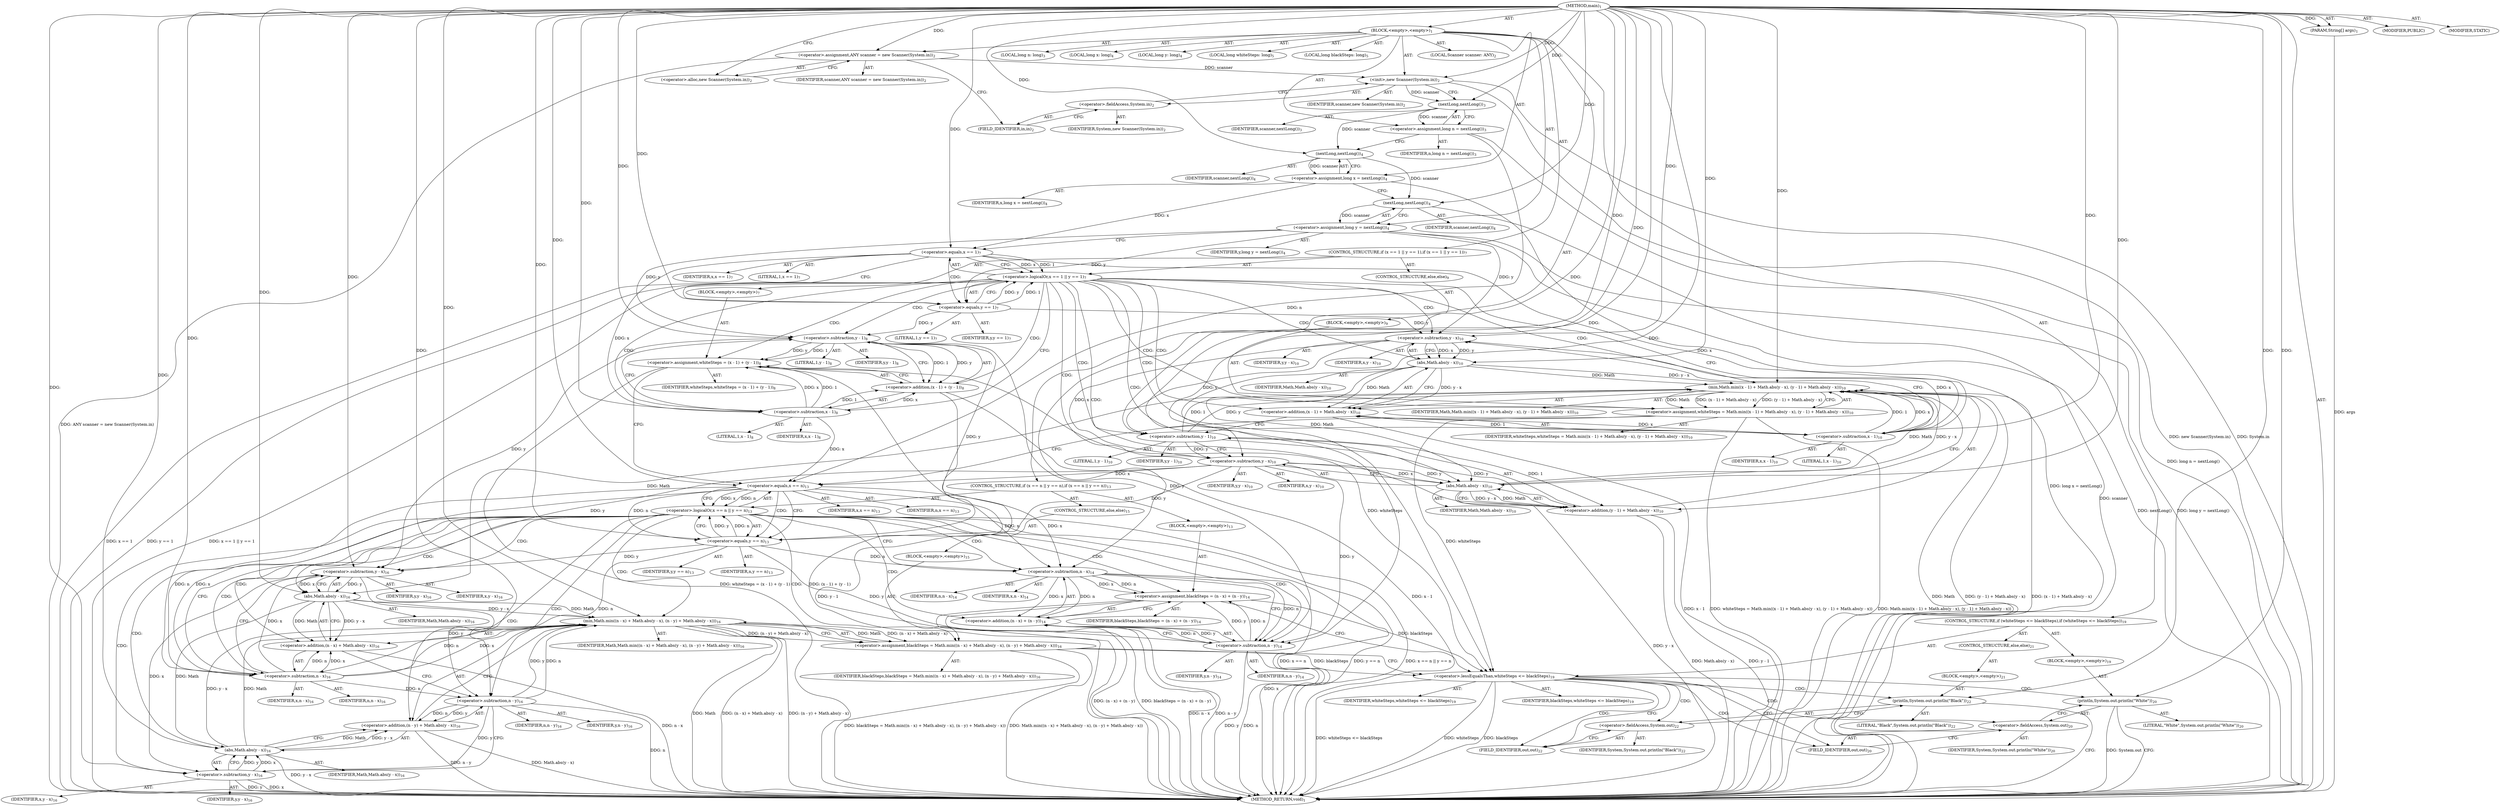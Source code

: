 digraph "main" {  
"19" [label = <(METHOD,main)<SUB>1</SUB>> ]
"20" [label = <(PARAM,String[] args)<SUB>1</SUB>> ]
"21" [label = <(BLOCK,&lt;empty&gt;,&lt;empty&gt;)<SUB>1</SUB>> ]
"4" [label = <(LOCAL,Scanner scanner: ANY)<SUB>2</SUB>> ]
"22" [label = <(&lt;operator&gt;.assignment,ANY scanner = new Scanner(System.in))<SUB>2</SUB>> ]
"23" [label = <(IDENTIFIER,scanner,ANY scanner = new Scanner(System.in))<SUB>2</SUB>> ]
"24" [label = <(&lt;operator&gt;.alloc,new Scanner(System.in))<SUB>2</SUB>> ]
"25" [label = <(&lt;init&gt;,new Scanner(System.in))<SUB>2</SUB>> ]
"3" [label = <(IDENTIFIER,scanner,new Scanner(System.in))<SUB>2</SUB>> ]
"26" [label = <(&lt;operator&gt;.fieldAccess,System.in)<SUB>2</SUB>> ]
"27" [label = <(IDENTIFIER,System,new Scanner(System.in))<SUB>2</SUB>> ]
"28" [label = <(FIELD_IDENTIFIER,in,in)<SUB>2</SUB>> ]
"29" [label = <(LOCAL,long n: long)<SUB>3</SUB>> ]
"30" [label = <(&lt;operator&gt;.assignment,long n = nextLong())<SUB>3</SUB>> ]
"31" [label = <(IDENTIFIER,n,long n = nextLong())<SUB>3</SUB>> ]
"32" [label = <(nextLong,nextLong())<SUB>3</SUB>> ]
"33" [label = <(IDENTIFIER,scanner,nextLong())<SUB>3</SUB>> ]
"34" [label = <(LOCAL,long x: long)<SUB>4</SUB>> ]
"35" [label = <(LOCAL,long y: long)<SUB>4</SUB>> ]
"36" [label = <(&lt;operator&gt;.assignment,long x = nextLong())<SUB>4</SUB>> ]
"37" [label = <(IDENTIFIER,x,long x = nextLong())<SUB>4</SUB>> ]
"38" [label = <(nextLong,nextLong())<SUB>4</SUB>> ]
"39" [label = <(IDENTIFIER,scanner,nextLong())<SUB>4</SUB>> ]
"40" [label = <(&lt;operator&gt;.assignment,long y = nextLong())<SUB>4</SUB>> ]
"41" [label = <(IDENTIFIER,y,long y = nextLong())<SUB>4</SUB>> ]
"42" [label = <(nextLong,nextLong())<SUB>4</SUB>> ]
"43" [label = <(IDENTIFIER,scanner,nextLong())<SUB>4</SUB>> ]
"44" [label = <(LOCAL,long whiteSteps: long)<SUB>5</SUB>> ]
"45" [label = <(LOCAL,long blackSteps: long)<SUB>5</SUB>> ]
"46" [label = <(CONTROL_STRUCTURE,if (x == 1 || y == 1),if (x == 1 || y == 1))<SUB>7</SUB>> ]
"47" [label = <(&lt;operator&gt;.logicalOr,x == 1 || y == 1)<SUB>7</SUB>> ]
"48" [label = <(&lt;operator&gt;.equals,x == 1)<SUB>7</SUB>> ]
"49" [label = <(IDENTIFIER,x,x == 1)<SUB>7</SUB>> ]
"50" [label = <(LITERAL,1,x == 1)<SUB>7</SUB>> ]
"51" [label = <(&lt;operator&gt;.equals,y == 1)<SUB>7</SUB>> ]
"52" [label = <(IDENTIFIER,y,y == 1)<SUB>7</SUB>> ]
"53" [label = <(LITERAL,1,y == 1)<SUB>7</SUB>> ]
"54" [label = <(BLOCK,&lt;empty&gt;,&lt;empty&gt;)<SUB>7</SUB>> ]
"55" [label = <(&lt;operator&gt;.assignment,whiteSteps = (x - 1) + (y - 1))<SUB>8</SUB>> ]
"56" [label = <(IDENTIFIER,whiteSteps,whiteSteps = (x - 1) + (y - 1))<SUB>8</SUB>> ]
"57" [label = <(&lt;operator&gt;.addition,(x - 1) + (y - 1))<SUB>8</SUB>> ]
"58" [label = <(&lt;operator&gt;.subtraction,x - 1)<SUB>8</SUB>> ]
"59" [label = <(IDENTIFIER,x,x - 1)<SUB>8</SUB>> ]
"60" [label = <(LITERAL,1,x - 1)<SUB>8</SUB>> ]
"61" [label = <(&lt;operator&gt;.subtraction,y - 1)<SUB>8</SUB>> ]
"62" [label = <(IDENTIFIER,y,y - 1)<SUB>8</SUB>> ]
"63" [label = <(LITERAL,1,y - 1)<SUB>8</SUB>> ]
"64" [label = <(CONTROL_STRUCTURE,else,else)<SUB>9</SUB>> ]
"65" [label = <(BLOCK,&lt;empty&gt;,&lt;empty&gt;)<SUB>9</SUB>> ]
"66" [label = <(&lt;operator&gt;.assignment,whiteSteps = Math.min((x - 1) + Math.abs(y - x), (y - 1) + Math.abs(y - x)))<SUB>10</SUB>> ]
"67" [label = <(IDENTIFIER,whiteSteps,whiteSteps = Math.min((x - 1) + Math.abs(y - x), (y - 1) + Math.abs(y - x)))<SUB>10</SUB>> ]
"68" [label = <(min,Math.min((x - 1) + Math.abs(y - x), (y - 1) + Math.abs(y - x)))<SUB>10</SUB>> ]
"69" [label = <(IDENTIFIER,Math,Math.min((x - 1) + Math.abs(y - x), (y - 1) + Math.abs(y - x)))<SUB>10</SUB>> ]
"70" [label = <(&lt;operator&gt;.addition,(x - 1) + Math.abs(y - x))<SUB>10</SUB>> ]
"71" [label = <(&lt;operator&gt;.subtraction,x - 1)<SUB>10</SUB>> ]
"72" [label = <(IDENTIFIER,x,x - 1)<SUB>10</SUB>> ]
"73" [label = <(LITERAL,1,x - 1)<SUB>10</SUB>> ]
"74" [label = <(abs,Math.abs(y - x))<SUB>10</SUB>> ]
"75" [label = <(IDENTIFIER,Math,Math.abs(y - x))<SUB>10</SUB>> ]
"76" [label = <(&lt;operator&gt;.subtraction,y - x)<SUB>10</SUB>> ]
"77" [label = <(IDENTIFIER,y,y - x)<SUB>10</SUB>> ]
"78" [label = <(IDENTIFIER,x,y - x)<SUB>10</SUB>> ]
"79" [label = <(&lt;operator&gt;.addition,(y - 1) + Math.abs(y - x))<SUB>10</SUB>> ]
"80" [label = <(&lt;operator&gt;.subtraction,y - 1)<SUB>10</SUB>> ]
"81" [label = <(IDENTIFIER,y,y - 1)<SUB>10</SUB>> ]
"82" [label = <(LITERAL,1,y - 1)<SUB>10</SUB>> ]
"83" [label = <(abs,Math.abs(y - x))<SUB>10</SUB>> ]
"84" [label = <(IDENTIFIER,Math,Math.abs(y - x))<SUB>10</SUB>> ]
"85" [label = <(&lt;operator&gt;.subtraction,y - x)<SUB>10</SUB>> ]
"86" [label = <(IDENTIFIER,y,y - x)<SUB>10</SUB>> ]
"87" [label = <(IDENTIFIER,x,y - x)<SUB>10</SUB>> ]
"88" [label = <(CONTROL_STRUCTURE,if (x == n || y == n),if (x == n || y == n))<SUB>13</SUB>> ]
"89" [label = <(&lt;operator&gt;.logicalOr,x == n || y == n)<SUB>13</SUB>> ]
"90" [label = <(&lt;operator&gt;.equals,x == n)<SUB>13</SUB>> ]
"91" [label = <(IDENTIFIER,x,x == n)<SUB>13</SUB>> ]
"92" [label = <(IDENTIFIER,n,x == n)<SUB>13</SUB>> ]
"93" [label = <(&lt;operator&gt;.equals,y == n)<SUB>13</SUB>> ]
"94" [label = <(IDENTIFIER,y,y == n)<SUB>13</SUB>> ]
"95" [label = <(IDENTIFIER,n,y == n)<SUB>13</SUB>> ]
"96" [label = <(BLOCK,&lt;empty&gt;,&lt;empty&gt;)<SUB>13</SUB>> ]
"97" [label = <(&lt;operator&gt;.assignment,blackSteps = (n - x) + (n - y))<SUB>14</SUB>> ]
"98" [label = <(IDENTIFIER,blackSteps,blackSteps = (n - x) + (n - y))<SUB>14</SUB>> ]
"99" [label = <(&lt;operator&gt;.addition,(n - x) + (n - y))<SUB>14</SUB>> ]
"100" [label = <(&lt;operator&gt;.subtraction,n - x)<SUB>14</SUB>> ]
"101" [label = <(IDENTIFIER,n,n - x)<SUB>14</SUB>> ]
"102" [label = <(IDENTIFIER,x,n - x)<SUB>14</SUB>> ]
"103" [label = <(&lt;operator&gt;.subtraction,n - y)<SUB>14</SUB>> ]
"104" [label = <(IDENTIFIER,n,n - y)<SUB>14</SUB>> ]
"105" [label = <(IDENTIFIER,y,n - y)<SUB>14</SUB>> ]
"106" [label = <(CONTROL_STRUCTURE,else,else)<SUB>15</SUB>> ]
"107" [label = <(BLOCK,&lt;empty&gt;,&lt;empty&gt;)<SUB>15</SUB>> ]
"108" [label = <(&lt;operator&gt;.assignment,blackSteps = Math.min((n - x) + Math.abs(y - x), (n - y) + Math.abs(y - x)))<SUB>16</SUB>> ]
"109" [label = <(IDENTIFIER,blackSteps,blackSteps = Math.min((n - x) + Math.abs(y - x), (n - y) + Math.abs(y - x)))<SUB>16</SUB>> ]
"110" [label = <(min,Math.min((n - x) + Math.abs(y - x), (n - y) + Math.abs(y - x)))<SUB>16</SUB>> ]
"111" [label = <(IDENTIFIER,Math,Math.min((n - x) + Math.abs(y - x), (n - y) + Math.abs(y - x)))<SUB>16</SUB>> ]
"112" [label = <(&lt;operator&gt;.addition,(n - x) + Math.abs(y - x))<SUB>16</SUB>> ]
"113" [label = <(&lt;operator&gt;.subtraction,n - x)<SUB>16</SUB>> ]
"114" [label = <(IDENTIFIER,n,n - x)<SUB>16</SUB>> ]
"115" [label = <(IDENTIFIER,x,n - x)<SUB>16</SUB>> ]
"116" [label = <(abs,Math.abs(y - x))<SUB>16</SUB>> ]
"117" [label = <(IDENTIFIER,Math,Math.abs(y - x))<SUB>16</SUB>> ]
"118" [label = <(&lt;operator&gt;.subtraction,y - x)<SUB>16</SUB>> ]
"119" [label = <(IDENTIFIER,y,y - x)<SUB>16</SUB>> ]
"120" [label = <(IDENTIFIER,x,y - x)<SUB>16</SUB>> ]
"121" [label = <(&lt;operator&gt;.addition,(n - y) + Math.abs(y - x))<SUB>16</SUB>> ]
"122" [label = <(&lt;operator&gt;.subtraction,n - y)<SUB>16</SUB>> ]
"123" [label = <(IDENTIFIER,n,n - y)<SUB>16</SUB>> ]
"124" [label = <(IDENTIFIER,y,n - y)<SUB>16</SUB>> ]
"125" [label = <(abs,Math.abs(y - x))<SUB>16</SUB>> ]
"126" [label = <(IDENTIFIER,Math,Math.abs(y - x))<SUB>16</SUB>> ]
"127" [label = <(&lt;operator&gt;.subtraction,y - x)<SUB>16</SUB>> ]
"128" [label = <(IDENTIFIER,y,y - x)<SUB>16</SUB>> ]
"129" [label = <(IDENTIFIER,x,y - x)<SUB>16</SUB>> ]
"130" [label = <(CONTROL_STRUCTURE,if (whiteSteps &lt;= blackSteps),if (whiteSteps &lt;= blackSteps))<SUB>19</SUB>> ]
"131" [label = <(&lt;operator&gt;.lessEqualsThan,whiteSteps &lt;= blackSteps)<SUB>19</SUB>> ]
"132" [label = <(IDENTIFIER,whiteSteps,whiteSteps &lt;= blackSteps)<SUB>19</SUB>> ]
"133" [label = <(IDENTIFIER,blackSteps,whiteSteps &lt;= blackSteps)<SUB>19</SUB>> ]
"134" [label = <(BLOCK,&lt;empty&gt;,&lt;empty&gt;)<SUB>19</SUB>> ]
"135" [label = <(println,System.out.println(&quot;White&quot;))<SUB>20</SUB>> ]
"136" [label = <(&lt;operator&gt;.fieldAccess,System.out)<SUB>20</SUB>> ]
"137" [label = <(IDENTIFIER,System,System.out.println(&quot;White&quot;))<SUB>20</SUB>> ]
"138" [label = <(FIELD_IDENTIFIER,out,out)<SUB>20</SUB>> ]
"139" [label = <(LITERAL,&quot;White&quot;,System.out.println(&quot;White&quot;))<SUB>20</SUB>> ]
"140" [label = <(CONTROL_STRUCTURE,else,else)<SUB>21</SUB>> ]
"141" [label = <(BLOCK,&lt;empty&gt;,&lt;empty&gt;)<SUB>21</SUB>> ]
"142" [label = <(println,System.out.println(&quot;Black&quot;))<SUB>22</SUB>> ]
"143" [label = <(&lt;operator&gt;.fieldAccess,System.out)<SUB>22</SUB>> ]
"144" [label = <(IDENTIFIER,System,System.out.println(&quot;Black&quot;))<SUB>22</SUB>> ]
"145" [label = <(FIELD_IDENTIFIER,out,out)<SUB>22</SUB>> ]
"146" [label = <(LITERAL,&quot;Black&quot;,System.out.println(&quot;Black&quot;))<SUB>22</SUB>> ]
"147" [label = <(MODIFIER,PUBLIC)> ]
"148" [label = <(MODIFIER,STATIC)> ]
"149" [label = <(METHOD_RETURN,void)<SUB>1</SUB>> ]
  "19" -> "20"  [ label = "AST: "] 
  "19" -> "21"  [ label = "AST: "] 
  "19" -> "147"  [ label = "AST: "] 
  "19" -> "148"  [ label = "AST: "] 
  "19" -> "149"  [ label = "AST: "] 
  "21" -> "4"  [ label = "AST: "] 
  "21" -> "22"  [ label = "AST: "] 
  "21" -> "25"  [ label = "AST: "] 
  "21" -> "29"  [ label = "AST: "] 
  "21" -> "30"  [ label = "AST: "] 
  "21" -> "34"  [ label = "AST: "] 
  "21" -> "35"  [ label = "AST: "] 
  "21" -> "36"  [ label = "AST: "] 
  "21" -> "40"  [ label = "AST: "] 
  "21" -> "44"  [ label = "AST: "] 
  "21" -> "45"  [ label = "AST: "] 
  "21" -> "46"  [ label = "AST: "] 
  "21" -> "88"  [ label = "AST: "] 
  "21" -> "130"  [ label = "AST: "] 
  "22" -> "23"  [ label = "AST: "] 
  "22" -> "24"  [ label = "AST: "] 
  "25" -> "3"  [ label = "AST: "] 
  "25" -> "26"  [ label = "AST: "] 
  "26" -> "27"  [ label = "AST: "] 
  "26" -> "28"  [ label = "AST: "] 
  "30" -> "31"  [ label = "AST: "] 
  "30" -> "32"  [ label = "AST: "] 
  "32" -> "33"  [ label = "AST: "] 
  "36" -> "37"  [ label = "AST: "] 
  "36" -> "38"  [ label = "AST: "] 
  "38" -> "39"  [ label = "AST: "] 
  "40" -> "41"  [ label = "AST: "] 
  "40" -> "42"  [ label = "AST: "] 
  "42" -> "43"  [ label = "AST: "] 
  "46" -> "47"  [ label = "AST: "] 
  "46" -> "54"  [ label = "AST: "] 
  "46" -> "64"  [ label = "AST: "] 
  "47" -> "48"  [ label = "AST: "] 
  "47" -> "51"  [ label = "AST: "] 
  "48" -> "49"  [ label = "AST: "] 
  "48" -> "50"  [ label = "AST: "] 
  "51" -> "52"  [ label = "AST: "] 
  "51" -> "53"  [ label = "AST: "] 
  "54" -> "55"  [ label = "AST: "] 
  "55" -> "56"  [ label = "AST: "] 
  "55" -> "57"  [ label = "AST: "] 
  "57" -> "58"  [ label = "AST: "] 
  "57" -> "61"  [ label = "AST: "] 
  "58" -> "59"  [ label = "AST: "] 
  "58" -> "60"  [ label = "AST: "] 
  "61" -> "62"  [ label = "AST: "] 
  "61" -> "63"  [ label = "AST: "] 
  "64" -> "65"  [ label = "AST: "] 
  "65" -> "66"  [ label = "AST: "] 
  "66" -> "67"  [ label = "AST: "] 
  "66" -> "68"  [ label = "AST: "] 
  "68" -> "69"  [ label = "AST: "] 
  "68" -> "70"  [ label = "AST: "] 
  "68" -> "79"  [ label = "AST: "] 
  "70" -> "71"  [ label = "AST: "] 
  "70" -> "74"  [ label = "AST: "] 
  "71" -> "72"  [ label = "AST: "] 
  "71" -> "73"  [ label = "AST: "] 
  "74" -> "75"  [ label = "AST: "] 
  "74" -> "76"  [ label = "AST: "] 
  "76" -> "77"  [ label = "AST: "] 
  "76" -> "78"  [ label = "AST: "] 
  "79" -> "80"  [ label = "AST: "] 
  "79" -> "83"  [ label = "AST: "] 
  "80" -> "81"  [ label = "AST: "] 
  "80" -> "82"  [ label = "AST: "] 
  "83" -> "84"  [ label = "AST: "] 
  "83" -> "85"  [ label = "AST: "] 
  "85" -> "86"  [ label = "AST: "] 
  "85" -> "87"  [ label = "AST: "] 
  "88" -> "89"  [ label = "AST: "] 
  "88" -> "96"  [ label = "AST: "] 
  "88" -> "106"  [ label = "AST: "] 
  "89" -> "90"  [ label = "AST: "] 
  "89" -> "93"  [ label = "AST: "] 
  "90" -> "91"  [ label = "AST: "] 
  "90" -> "92"  [ label = "AST: "] 
  "93" -> "94"  [ label = "AST: "] 
  "93" -> "95"  [ label = "AST: "] 
  "96" -> "97"  [ label = "AST: "] 
  "97" -> "98"  [ label = "AST: "] 
  "97" -> "99"  [ label = "AST: "] 
  "99" -> "100"  [ label = "AST: "] 
  "99" -> "103"  [ label = "AST: "] 
  "100" -> "101"  [ label = "AST: "] 
  "100" -> "102"  [ label = "AST: "] 
  "103" -> "104"  [ label = "AST: "] 
  "103" -> "105"  [ label = "AST: "] 
  "106" -> "107"  [ label = "AST: "] 
  "107" -> "108"  [ label = "AST: "] 
  "108" -> "109"  [ label = "AST: "] 
  "108" -> "110"  [ label = "AST: "] 
  "110" -> "111"  [ label = "AST: "] 
  "110" -> "112"  [ label = "AST: "] 
  "110" -> "121"  [ label = "AST: "] 
  "112" -> "113"  [ label = "AST: "] 
  "112" -> "116"  [ label = "AST: "] 
  "113" -> "114"  [ label = "AST: "] 
  "113" -> "115"  [ label = "AST: "] 
  "116" -> "117"  [ label = "AST: "] 
  "116" -> "118"  [ label = "AST: "] 
  "118" -> "119"  [ label = "AST: "] 
  "118" -> "120"  [ label = "AST: "] 
  "121" -> "122"  [ label = "AST: "] 
  "121" -> "125"  [ label = "AST: "] 
  "122" -> "123"  [ label = "AST: "] 
  "122" -> "124"  [ label = "AST: "] 
  "125" -> "126"  [ label = "AST: "] 
  "125" -> "127"  [ label = "AST: "] 
  "127" -> "128"  [ label = "AST: "] 
  "127" -> "129"  [ label = "AST: "] 
  "130" -> "131"  [ label = "AST: "] 
  "130" -> "134"  [ label = "AST: "] 
  "130" -> "140"  [ label = "AST: "] 
  "131" -> "132"  [ label = "AST: "] 
  "131" -> "133"  [ label = "AST: "] 
  "134" -> "135"  [ label = "AST: "] 
  "135" -> "136"  [ label = "AST: "] 
  "135" -> "139"  [ label = "AST: "] 
  "136" -> "137"  [ label = "AST: "] 
  "136" -> "138"  [ label = "AST: "] 
  "140" -> "141"  [ label = "AST: "] 
  "141" -> "142"  [ label = "AST: "] 
  "142" -> "143"  [ label = "AST: "] 
  "142" -> "146"  [ label = "AST: "] 
  "143" -> "144"  [ label = "AST: "] 
  "143" -> "145"  [ label = "AST: "] 
  "22" -> "28"  [ label = "CFG: "] 
  "25" -> "32"  [ label = "CFG: "] 
  "30" -> "38"  [ label = "CFG: "] 
  "36" -> "42"  [ label = "CFG: "] 
  "40" -> "48"  [ label = "CFG: "] 
  "24" -> "22"  [ label = "CFG: "] 
  "26" -> "25"  [ label = "CFG: "] 
  "32" -> "30"  [ label = "CFG: "] 
  "38" -> "36"  [ label = "CFG: "] 
  "42" -> "40"  [ label = "CFG: "] 
  "47" -> "58"  [ label = "CFG: "] 
  "47" -> "71"  [ label = "CFG: "] 
  "89" -> "100"  [ label = "CFG: "] 
  "89" -> "113"  [ label = "CFG: "] 
  "131" -> "138"  [ label = "CFG: "] 
  "131" -> "145"  [ label = "CFG: "] 
  "28" -> "26"  [ label = "CFG: "] 
  "48" -> "47"  [ label = "CFG: "] 
  "48" -> "51"  [ label = "CFG: "] 
  "51" -> "47"  [ label = "CFG: "] 
  "55" -> "90"  [ label = "CFG: "] 
  "90" -> "89"  [ label = "CFG: "] 
  "90" -> "93"  [ label = "CFG: "] 
  "93" -> "89"  [ label = "CFG: "] 
  "97" -> "131"  [ label = "CFG: "] 
  "135" -> "149"  [ label = "CFG: "] 
  "57" -> "55"  [ label = "CFG: "] 
  "66" -> "90"  [ label = "CFG: "] 
  "99" -> "97"  [ label = "CFG: "] 
  "108" -> "131"  [ label = "CFG: "] 
  "136" -> "135"  [ label = "CFG: "] 
  "142" -> "149"  [ label = "CFG: "] 
  "58" -> "61"  [ label = "CFG: "] 
  "61" -> "57"  [ label = "CFG: "] 
  "68" -> "66"  [ label = "CFG: "] 
  "100" -> "103"  [ label = "CFG: "] 
  "103" -> "99"  [ label = "CFG: "] 
  "110" -> "108"  [ label = "CFG: "] 
  "138" -> "136"  [ label = "CFG: "] 
  "143" -> "142"  [ label = "CFG: "] 
  "70" -> "80"  [ label = "CFG: "] 
  "79" -> "68"  [ label = "CFG: "] 
  "112" -> "122"  [ label = "CFG: "] 
  "121" -> "110"  [ label = "CFG: "] 
  "145" -> "143"  [ label = "CFG: "] 
  "71" -> "76"  [ label = "CFG: "] 
  "74" -> "70"  [ label = "CFG: "] 
  "80" -> "85"  [ label = "CFG: "] 
  "83" -> "79"  [ label = "CFG: "] 
  "113" -> "118"  [ label = "CFG: "] 
  "116" -> "112"  [ label = "CFG: "] 
  "122" -> "127"  [ label = "CFG: "] 
  "125" -> "121"  [ label = "CFG: "] 
  "76" -> "74"  [ label = "CFG: "] 
  "85" -> "83"  [ label = "CFG: "] 
  "118" -> "116"  [ label = "CFG: "] 
  "127" -> "125"  [ label = "CFG: "] 
  "19" -> "24"  [ label = "CFG: "] 
  "20" -> "149"  [ label = "DDG: args"] 
  "22" -> "149"  [ label = "DDG: ANY scanner = new Scanner(System.in)"] 
  "25" -> "149"  [ label = "DDG: System.in"] 
  "25" -> "149"  [ label = "DDG: new Scanner(System.in)"] 
  "30" -> "149"  [ label = "DDG: long n = nextLong()"] 
  "36" -> "149"  [ label = "DDG: long x = nextLong()"] 
  "42" -> "149"  [ label = "DDG: scanner"] 
  "40" -> "149"  [ label = "DDG: nextLong()"] 
  "40" -> "149"  [ label = "DDG: long y = nextLong()"] 
  "47" -> "149"  [ label = "DDG: x == 1"] 
  "47" -> "149"  [ label = "DDG: y == 1"] 
  "47" -> "149"  [ label = "DDG: x == 1 || y == 1"] 
  "68" -> "149"  [ label = "DDG: Math"] 
  "70" -> "149"  [ label = "DDG: x - 1"] 
  "68" -> "149"  [ label = "DDG: (x - 1) + Math.abs(y - x)"] 
  "79" -> "149"  [ label = "DDG: y - 1"] 
  "83" -> "149"  [ label = "DDG: y - x"] 
  "79" -> "149"  [ label = "DDG: Math.abs(y - x)"] 
  "68" -> "149"  [ label = "DDG: (y - 1) + Math.abs(y - x)"] 
  "66" -> "149"  [ label = "DDG: Math.min((x - 1) + Math.abs(y - x), (y - 1) + Math.abs(y - x))"] 
  "66" -> "149"  [ label = "DDG: whiteSteps = Math.min((x - 1) + Math.abs(y - x), (y - 1) + Math.abs(y - x))"] 
  "57" -> "149"  [ label = "DDG: x - 1"] 
  "57" -> "149"  [ label = "DDG: y - 1"] 
  "55" -> "149"  [ label = "DDG: (x - 1) + (y - 1)"] 
  "55" -> "149"  [ label = "DDG: whiteSteps = (x - 1) + (y - 1)"] 
  "89" -> "149"  [ label = "DDG: x == n"] 
  "89" -> "149"  [ label = "DDG: y == n"] 
  "89" -> "149"  [ label = "DDG: x == n || y == n"] 
  "110" -> "149"  [ label = "DDG: Math"] 
  "112" -> "149"  [ label = "DDG: n - x"] 
  "110" -> "149"  [ label = "DDG: (n - x) + Math.abs(y - x)"] 
  "122" -> "149"  [ label = "DDG: n"] 
  "121" -> "149"  [ label = "DDG: n - y"] 
  "127" -> "149"  [ label = "DDG: y"] 
  "127" -> "149"  [ label = "DDG: x"] 
  "125" -> "149"  [ label = "DDG: y - x"] 
  "121" -> "149"  [ label = "DDG: Math.abs(y - x)"] 
  "110" -> "149"  [ label = "DDG: (n - y) + Math.abs(y - x)"] 
  "108" -> "149"  [ label = "DDG: Math.min((n - x) + Math.abs(y - x), (n - y) + Math.abs(y - x))"] 
  "108" -> "149"  [ label = "DDG: blackSteps = Math.min((n - x) + Math.abs(y - x), (n - y) + Math.abs(y - x))"] 
  "100" -> "149"  [ label = "DDG: x"] 
  "99" -> "149"  [ label = "DDG: n - x"] 
  "103" -> "149"  [ label = "DDG: n"] 
  "103" -> "149"  [ label = "DDG: y"] 
  "99" -> "149"  [ label = "DDG: n - y"] 
  "97" -> "149"  [ label = "DDG: (n - x) + (n - y)"] 
  "97" -> "149"  [ label = "DDG: blackSteps = (n - x) + (n - y)"] 
  "131" -> "149"  [ label = "DDG: whiteSteps"] 
  "131" -> "149"  [ label = "DDG: blackSteps"] 
  "131" -> "149"  [ label = "DDG: whiteSteps &lt;= blackSteps"] 
  "135" -> "149"  [ label = "DDG: System.out"] 
  "19" -> "20"  [ label = "DDG: "] 
  "19" -> "22"  [ label = "DDG: "] 
  "32" -> "30"  [ label = "DDG: scanner"] 
  "38" -> "36"  [ label = "DDG: scanner"] 
  "42" -> "40"  [ label = "DDG: scanner"] 
  "22" -> "25"  [ label = "DDG: scanner"] 
  "19" -> "25"  [ label = "DDG: "] 
  "25" -> "32"  [ label = "DDG: scanner"] 
  "19" -> "32"  [ label = "DDG: "] 
  "32" -> "38"  [ label = "DDG: scanner"] 
  "19" -> "38"  [ label = "DDG: "] 
  "38" -> "42"  [ label = "DDG: scanner"] 
  "19" -> "42"  [ label = "DDG: "] 
  "48" -> "47"  [ label = "DDG: x"] 
  "48" -> "47"  [ label = "DDG: 1"] 
  "51" -> "47"  [ label = "DDG: y"] 
  "51" -> "47"  [ label = "DDG: 1"] 
  "58" -> "55"  [ label = "DDG: x"] 
  "58" -> "55"  [ label = "DDG: 1"] 
  "61" -> "55"  [ label = "DDG: y"] 
  "61" -> "55"  [ label = "DDG: 1"] 
  "90" -> "89"  [ label = "DDG: x"] 
  "90" -> "89"  [ label = "DDG: n"] 
  "93" -> "89"  [ label = "DDG: y"] 
  "93" -> "89"  [ label = "DDG: n"] 
  "100" -> "97"  [ label = "DDG: n"] 
  "100" -> "97"  [ label = "DDG: x"] 
  "103" -> "97"  [ label = "DDG: n"] 
  "103" -> "97"  [ label = "DDG: y"] 
  "66" -> "131"  [ label = "DDG: whiteSteps"] 
  "55" -> "131"  [ label = "DDG: whiteSteps"] 
  "19" -> "131"  [ label = "DDG: "] 
  "108" -> "131"  [ label = "DDG: blackSteps"] 
  "97" -> "131"  [ label = "DDG: blackSteps"] 
  "36" -> "48"  [ label = "DDG: x"] 
  "19" -> "48"  [ label = "DDG: "] 
  "40" -> "51"  [ label = "DDG: y"] 
  "19" -> "51"  [ label = "DDG: "] 
  "68" -> "66"  [ label = "DDG: Math"] 
  "68" -> "66"  [ label = "DDG: (x - 1) + Math.abs(y - x)"] 
  "68" -> "66"  [ label = "DDG: (y - 1) + Math.abs(y - x)"] 
  "85" -> "90"  [ label = "DDG: x"] 
  "58" -> "90"  [ label = "DDG: x"] 
  "19" -> "90"  [ label = "DDG: "] 
  "30" -> "90"  [ label = "DDG: n"] 
  "85" -> "93"  [ label = "DDG: y"] 
  "61" -> "93"  [ label = "DDG: y"] 
  "19" -> "93"  [ label = "DDG: "] 
  "90" -> "93"  [ label = "DDG: n"] 
  "110" -> "108"  [ label = "DDG: Math"] 
  "110" -> "108"  [ label = "DDG: (n - x) + Math.abs(y - x)"] 
  "110" -> "108"  [ label = "DDG: (n - y) + Math.abs(y - x)"] 
  "19" -> "135"  [ label = "DDG: "] 
  "58" -> "57"  [ label = "DDG: x"] 
  "58" -> "57"  [ label = "DDG: 1"] 
  "61" -> "57"  [ label = "DDG: y"] 
  "61" -> "57"  [ label = "DDG: 1"] 
  "100" -> "99"  [ label = "DDG: n"] 
  "100" -> "99"  [ label = "DDG: x"] 
  "103" -> "99"  [ label = "DDG: n"] 
  "103" -> "99"  [ label = "DDG: y"] 
  "19" -> "142"  [ label = "DDG: "] 
  "48" -> "58"  [ label = "DDG: x"] 
  "19" -> "58"  [ label = "DDG: "] 
  "40" -> "61"  [ label = "DDG: y"] 
  "51" -> "61"  [ label = "DDG: y"] 
  "19" -> "61"  [ label = "DDG: "] 
  "83" -> "68"  [ label = "DDG: Math"] 
  "19" -> "68"  [ label = "DDG: "] 
  "71" -> "68"  [ label = "DDG: x"] 
  "71" -> "68"  [ label = "DDG: 1"] 
  "74" -> "68"  [ label = "DDG: Math"] 
  "74" -> "68"  [ label = "DDG: y - x"] 
  "80" -> "68"  [ label = "DDG: y"] 
  "80" -> "68"  [ label = "DDG: 1"] 
  "83" -> "68"  [ label = "DDG: y - x"] 
  "90" -> "100"  [ label = "DDG: n"] 
  "93" -> "100"  [ label = "DDG: n"] 
  "19" -> "100"  [ label = "DDG: "] 
  "90" -> "100"  [ label = "DDG: x"] 
  "100" -> "103"  [ label = "DDG: n"] 
  "19" -> "103"  [ label = "DDG: "] 
  "85" -> "103"  [ label = "DDG: y"] 
  "61" -> "103"  [ label = "DDG: y"] 
  "93" -> "103"  [ label = "DDG: y"] 
  "125" -> "110"  [ label = "DDG: Math"] 
  "19" -> "110"  [ label = "DDG: "] 
  "113" -> "110"  [ label = "DDG: n"] 
  "113" -> "110"  [ label = "DDG: x"] 
  "116" -> "110"  [ label = "DDG: Math"] 
  "116" -> "110"  [ label = "DDG: y - x"] 
  "122" -> "110"  [ label = "DDG: n"] 
  "122" -> "110"  [ label = "DDG: y"] 
  "125" -> "110"  [ label = "DDG: y - x"] 
  "71" -> "70"  [ label = "DDG: x"] 
  "71" -> "70"  [ label = "DDG: 1"] 
  "74" -> "70"  [ label = "DDG: Math"] 
  "74" -> "70"  [ label = "DDG: y - x"] 
  "80" -> "79"  [ label = "DDG: y"] 
  "80" -> "79"  [ label = "DDG: 1"] 
  "83" -> "79"  [ label = "DDG: Math"] 
  "83" -> "79"  [ label = "DDG: y - x"] 
  "113" -> "112"  [ label = "DDG: n"] 
  "113" -> "112"  [ label = "DDG: x"] 
  "116" -> "112"  [ label = "DDG: Math"] 
  "116" -> "112"  [ label = "DDG: y - x"] 
  "122" -> "121"  [ label = "DDG: n"] 
  "122" -> "121"  [ label = "DDG: y"] 
  "125" -> "121"  [ label = "DDG: Math"] 
  "125" -> "121"  [ label = "DDG: y - x"] 
  "48" -> "71"  [ label = "DDG: x"] 
  "19" -> "71"  [ label = "DDG: "] 
  "19" -> "74"  [ label = "DDG: "] 
  "76" -> "74"  [ label = "DDG: y"] 
  "76" -> "74"  [ label = "DDG: x"] 
  "76" -> "80"  [ label = "DDG: y"] 
  "19" -> "80"  [ label = "DDG: "] 
  "74" -> "83"  [ label = "DDG: Math"] 
  "19" -> "83"  [ label = "DDG: "] 
  "85" -> "83"  [ label = "DDG: y"] 
  "85" -> "83"  [ label = "DDG: x"] 
  "90" -> "113"  [ label = "DDG: n"] 
  "93" -> "113"  [ label = "DDG: n"] 
  "19" -> "113"  [ label = "DDG: "] 
  "90" -> "113"  [ label = "DDG: x"] 
  "68" -> "116"  [ label = "DDG: Math"] 
  "19" -> "116"  [ label = "DDG: "] 
  "118" -> "116"  [ label = "DDG: y"] 
  "118" -> "116"  [ label = "DDG: x"] 
  "113" -> "122"  [ label = "DDG: n"] 
  "19" -> "122"  [ label = "DDG: "] 
  "118" -> "122"  [ label = "DDG: y"] 
  "116" -> "125"  [ label = "DDG: Math"] 
  "19" -> "125"  [ label = "DDG: "] 
  "127" -> "125"  [ label = "DDG: y"] 
  "127" -> "125"  [ label = "DDG: x"] 
  "40" -> "76"  [ label = "DDG: y"] 
  "51" -> "76"  [ label = "DDG: y"] 
  "19" -> "76"  [ label = "DDG: "] 
  "71" -> "76"  [ label = "DDG: x"] 
  "80" -> "85"  [ label = "DDG: y"] 
  "19" -> "85"  [ label = "DDG: "] 
  "76" -> "85"  [ label = "DDG: x"] 
  "85" -> "118"  [ label = "DDG: y"] 
  "61" -> "118"  [ label = "DDG: y"] 
  "93" -> "118"  [ label = "DDG: y"] 
  "19" -> "118"  [ label = "DDG: "] 
  "113" -> "118"  [ label = "DDG: x"] 
  "122" -> "127"  [ label = "DDG: y"] 
  "19" -> "127"  [ label = "DDG: "] 
  "118" -> "127"  [ label = "DDG: x"] 
  "47" -> "68"  [ label = "CDG: "] 
  "47" -> "57"  [ label = "CDG: "] 
  "47" -> "66"  [ label = "CDG: "] 
  "47" -> "85"  [ label = "CDG: "] 
  "47" -> "74"  [ label = "CDG: "] 
  "47" -> "76"  [ label = "CDG: "] 
  "47" -> "79"  [ label = "CDG: "] 
  "47" -> "80"  [ label = "CDG: "] 
  "47" -> "58"  [ label = "CDG: "] 
  "47" -> "61"  [ label = "CDG: "] 
  "47" -> "83"  [ label = "CDG: "] 
  "47" -> "71"  [ label = "CDG: "] 
  "47" -> "70"  [ label = "CDG: "] 
  "47" -> "55"  [ label = "CDG: "] 
  "89" -> "113"  [ label = "CDG: "] 
  "89" -> "116"  [ label = "CDG: "] 
  "89" -> "122"  [ label = "CDG: "] 
  "89" -> "99"  [ label = "CDG: "] 
  "89" -> "103"  [ label = "CDG: "] 
  "89" -> "121"  [ label = "CDG: "] 
  "89" -> "97"  [ label = "CDG: "] 
  "89" -> "112"  [ label = "CDG: "] 
  "89" -> "118"  [ label = "CDG: "] 
  "89" -> "100"  [ label = "CDG: "] 
  "89" -> "110"  [ label = "CDG: "] 
  "89" -> "127"  [ label = "CDG: "] 
  "89" -> "108"  [ label = "CDG: "] 
  "89" -> "125"  [ label = "CDG: "] 
  "131" -> "136"  [ label = "CDG: "] 
  "131" -> "145"  [ label = "CDG: "] 
  "131" -> "142"  [ label = "CDG: "] 
  "131" -> "138"  [ label = "CDG: "] 
  "131" -> "143"  [ label = "CDG: "] 
  "131" -> "135"  [ label = "CDG: "] 
  "48" -> "51"  [ label = "CDG: "] 
  "90" -> "93"  [ label = "CDG: "] 
}
